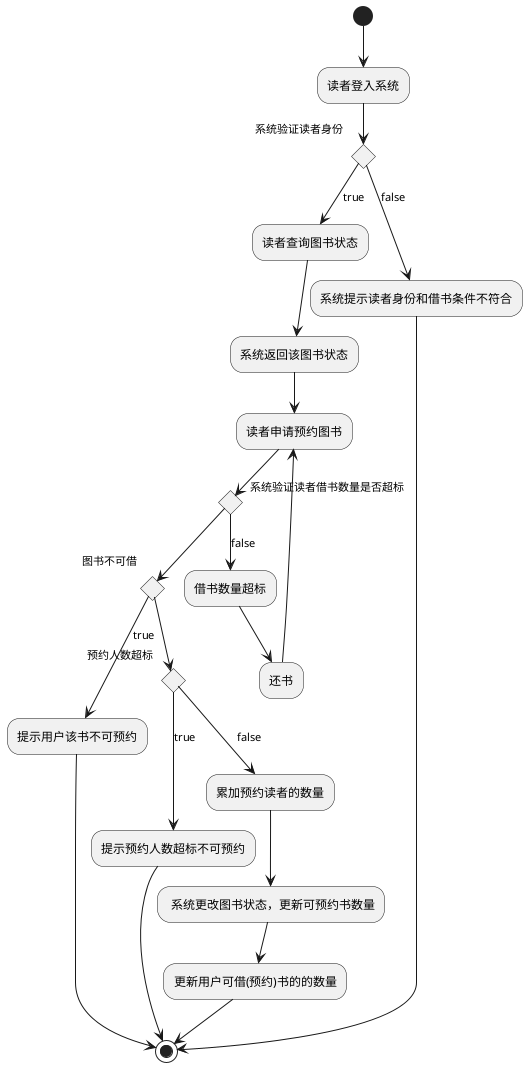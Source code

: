 @startuml
(*) -->读者登入系统
if "系统验证读者身份" then
-->[true]"读者查询图书状态"
-->"系统返回该图书状态"
-->"读者申请预约图书"
if "系统验证读者借书数量是否超标" then

if "图书不可借" then
-->[true]"提示用户该书不可预约"
-->(*)
else
if "预约人数超标" then
-->[true]"提示预约人数超标不可预约"
-->(*)
else
-->[false]"累加预约读者的数量"
-->" 系统更改图书状态，更新可预约书数量"
-->"更新用户可借(预约)书的的数量"

-->(*)
endif
endif
else
-->[false]"借书数量超标"
-->"还书"
-->"读者申请预约图书"
endif

else
-->[false]"系统提示读者身份和借书条件不符合"
-->(*)


endif
@enduml